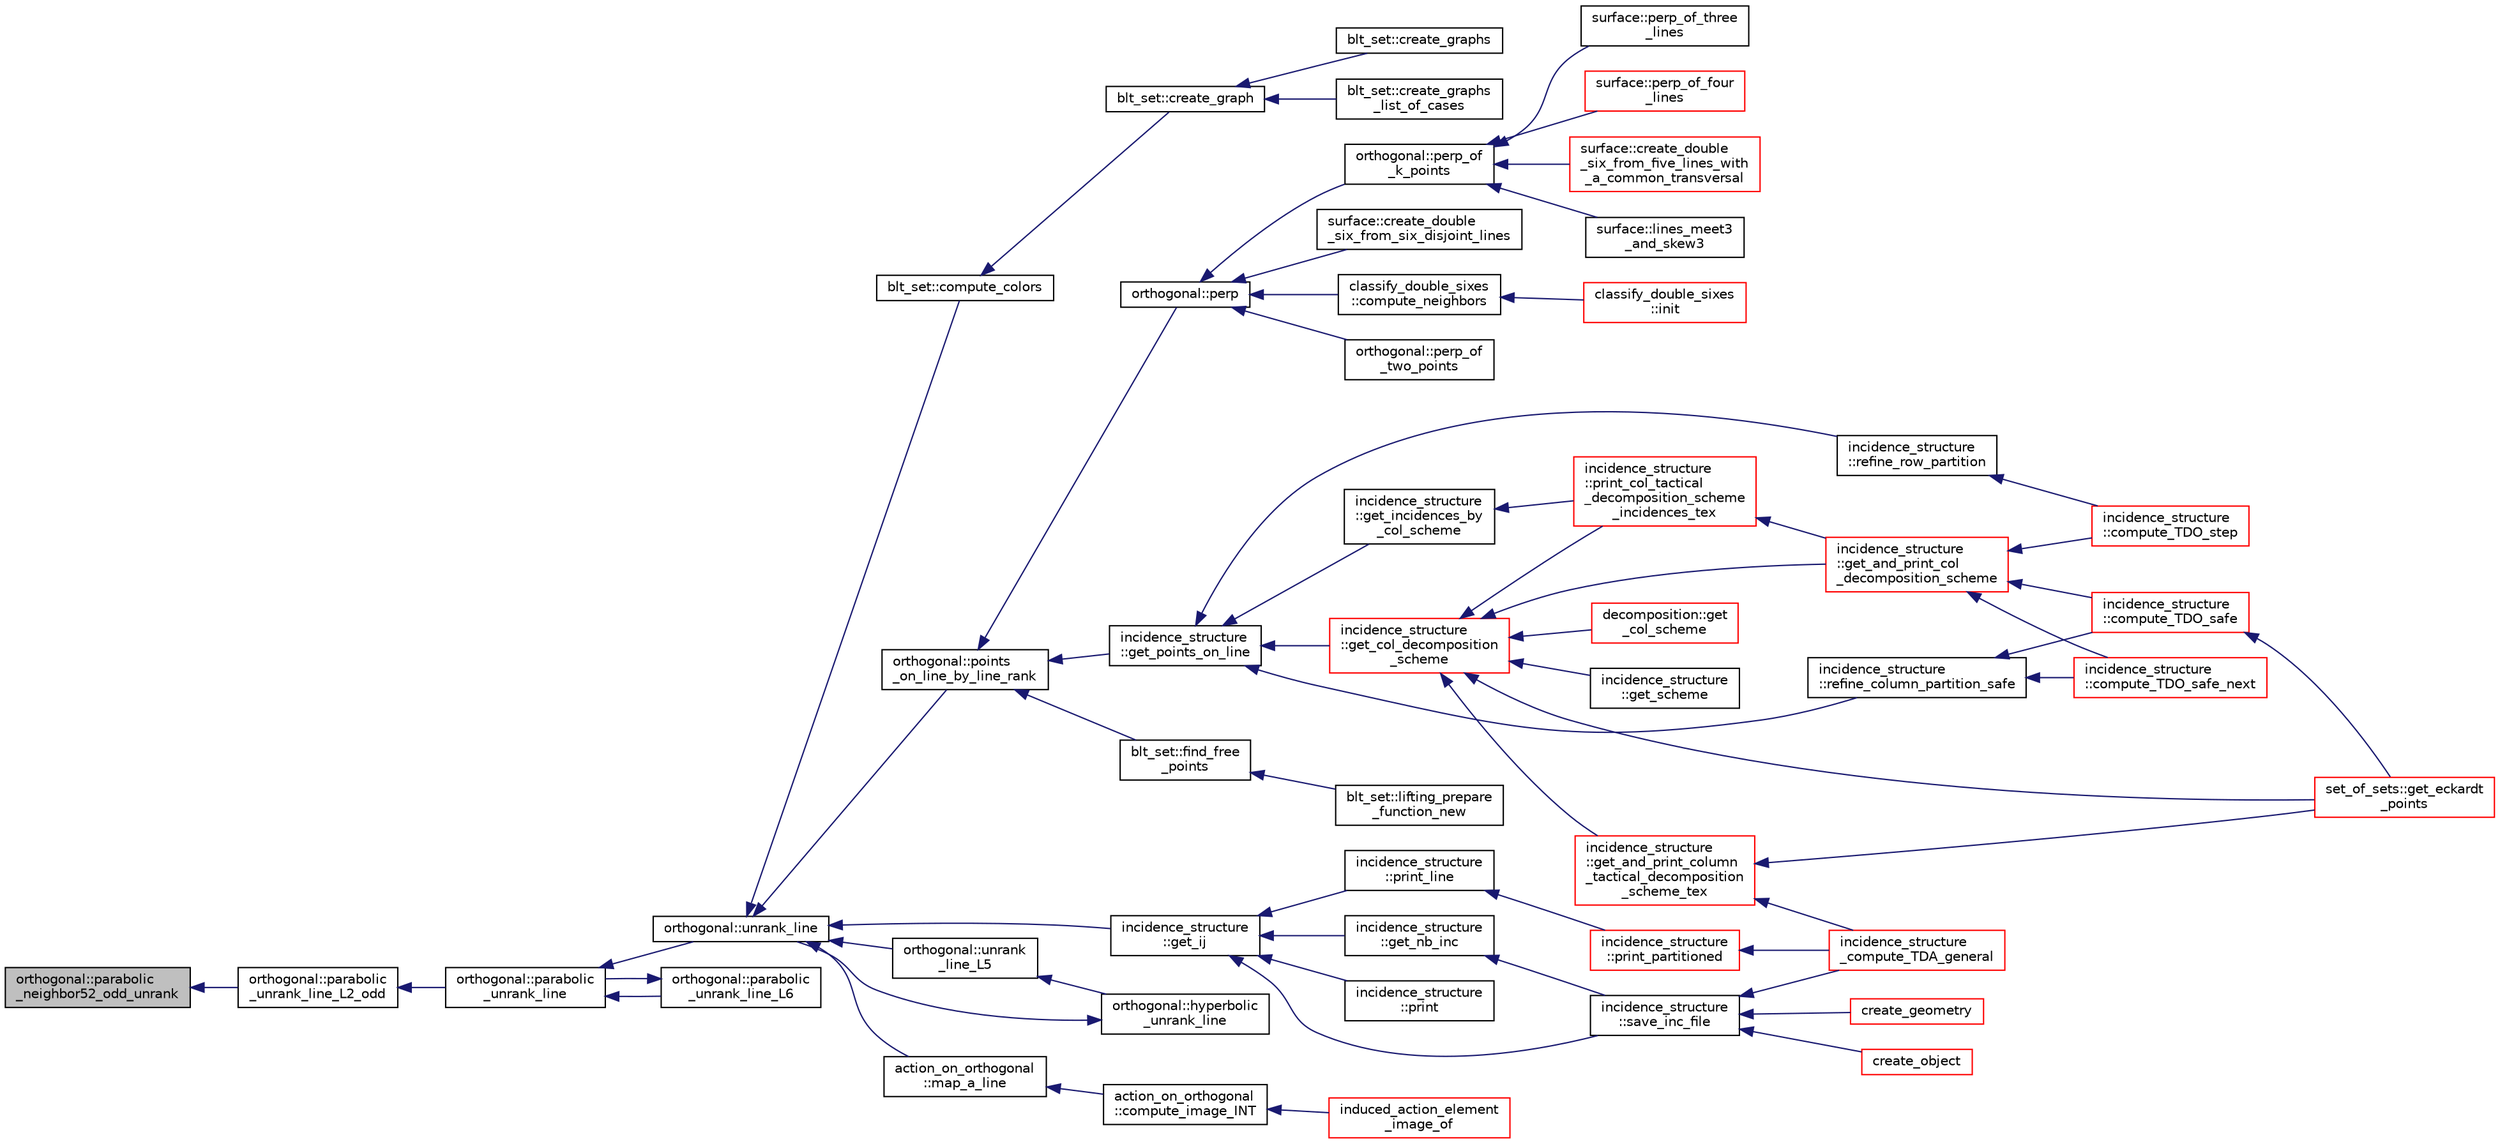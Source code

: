 digraph "orthogonal::parabolic_neighbor52_odd_unrank"
{
  edge [fontname="Helvetica",fontsize="10",labelfontname="Helvetica",labelfontsize="10"];
  node [fontname="Helvetica",fontsize="10",shape=record];
  rankdir="LR";
  Node21741 [label="orthogonal::parabolic\l_neighbor52_odd_unrank",height=0.2,width=0.4,color="black", fillcolor="grey75", style="filled", fontcolor="black"];
  Node21741 -> Node21742 [dir="back",color="midnightblue",fontsize="10",style="solid",fontname="Helvetica"];
  Node21742 [label="orthogonal::parabolic\l_unrank_line_L2_odd",height=0.2,width=0.4,color="black", fillcolor="white", style="filled",URL="$d7/daa/classorthogonal.html#a9ab8a29daee27c60803e2bf5026a9a9e"];
  Node21742 -> Node21743 [dir="back",color="midnightblue",fontsize="10",style="solid",fontname="Helvetica"];
  Node21743 [label="orthogonal::parabolic\l_unrank_line",height=0.2,width=0.4,color="black", fillcolor="white", style="filled",URL="$d7/daa/classorthogonal.html#a449cc51a62e11b8699befe951b0f8a4c"];
  Node21743 -> Node21744 [dir="back",color="midnightblue",fontsize="10",style="solid",fontname="Helvetica"];
  Node21744 [label="orthogonal::unrank_line",height=0.2,width=0.4,color="black", fillcolor="white", style="filled",URL="$d7/daa/classorthogonal.html#a27fec576f6e11b80dd4503fa3cf7611e"];
  Node21744 -> Node21745 [dir="back",color="midnightblue",fontsize="10",style="solid",fontname="Helvetica"];
  Node21745 [label="blt_set::compute_colors",height=0.2,width=0.4,color="black", fillcolor="white", style="filled",URL="$d1/d3d/classblt__set.html#a6629b3a1a50c0f2736034abaea6f7d63"];
  Node21745 -> Node21746 [dir="back",color="midnightblue",fontsize="10",style="solid",fontname="Helvetica"];
  Node21746 [label="blt_set::create_graph",height=0.2,width=0.4,color="black", fillcolor="white", style="filled",URL="$d1/d3d/classblt__set.html#ae92249ece99ffbc92e93e49cd5d5dccf"];
  Node21746 -> Node21747 [dir="back",color="midnightblue",fontsize="10",style="solid",fontname="Helvetica"];
  Node21747 [label="blt_set::create_graphs",height=0.2,width=0.4,color="black", fillcolor="white", style="filled",URL="$d1/d3d/classblt__set.html#a3f1d4a8ed15875c47b327949f26a4533"];
  Node21746 -> Node21748 [dir="back",color="midnightblue",fontsize="10",style="solid",fontname="Helvetica"];
  Node21748 [label="blt_set::create_graphs\l_list_of_cases",height=0.2,width=0.4,color="black", fillcolor="white", style="filled",URL="$d1/d3d/classblt__set.html#a91ad531d4154bd887182dbd6121476f3"];
  Node21744 -> Node21749 [dir="back",color="midnightblue",fontsize="10",style="solid",fontname="Helvetica"];
  Node21749 [label="orthogonal::points\l_on_line_by_line_rank",height=0.2,width=0.4,color="black", fillcolor="white", style="filled",URL="$d7/daa/classorthogonal.html#aec3f511b69d0a28340f93d6f904c5daa"];
  Node21749 -> Node21750 [dir="back",color="midnightblue",fontsize="10",style="solid",fontname="Helvetica"];
  Node21750 [label="blt_set::find_free\l_points",height=0.2,width=0.4,color="black", fillcolor="white", style="filled",URL="$d1/d3d/classblt__set.html#a71f82dd3dc4a901ea2a0949d2f1af302"];
  Node21750 -> Node21751 [dir="back",color="midnightblue",fontsize="10",style="solid",fontname="Helvetica"];
  Node21751 [label="blt_set::lifting_prepare\l_function_new",height=0.2,width=0.4,color="black", fillcolor="white", style="filled",URL="$d1/d3d/classblt__set.html#a1314b7c0a3b78ba54c0f61a397d8afce"];
  Node21749 -> Node21752 [dir="back",color="midnightblue",fontsize="10",style="solid",fontname="Helvetica"];
  Node21752 [label="orthogonal::perp",height=0.2,width=0.4,color="black", fillcolor="white", style="filled",URL="$d7/daa/classorthogonal.html#ae80e0fa8d1e8caddb9afbb466e3d3189"];
  Node21752 -> Node21753 [dir="back",color="midnightblue",fontsize="10",style="solid",fontname="Helvetica"];
  Node21753 [label="orthogonal::perp_of\l_two_points",height=0.2,width=0.4,color="black", fillcolor="white", style="filled",URL="$d7/daa/classorthogonal.html#a6a05fef2e61ed508bff66d6728c58ec0"];
  Node21752 -> Node21754 [dir="back",color="midnightblue",fontsize="10",style="solid",fontname="Helvetica"];
  Node21754 [label="orthogonal::perp_of\l_k_points",height=0.2,width=0.4,color="black", fillcolor="white", style="filled",URL="$d7/daa/classorthogonal.html#a6a92a4680dc76bb289141fc5c765f5fb"];
  Node21754 -> Node21755 [dir="back",color="midnightblue",fontsize="10",style="solid",fontname="Helvetica"];
  Node21755 [label="surface::lines_meet3\l_and_skew3",height=0.2,width=0.4,color="black", fillcolor="white", style="filled",URL="$d5/d88/classsurface.html#af87ed9d20b980a89342f20c206ae5790"];
  Node21754 -> Node21756 [dir="back",color="midnightblue",fontsize="10",style="solid",fontname="Helvetica"];
  Node21756 [label="surface::perp_of_three\l_lines",height=0.2,width=0.4,color="black", fillcolor="white", style="filled",URL="$d5/d88/classsurface.html#aaa43449a367799d405821a1cd5a7e644"];
  Node21754 -> Node21757 [dir="back",color="midnightblue",fontsize="10",style="solid",fontname="Helvetica"];
  Node21757 [label="surface::perp_of_four\l_lines",height=0.2,width=0.4,color="red", fillcolor="white", style="filled",URL="$d5/d88/classsurface.html#a8da8a93f1fcbf344eb943869b0d488f1"];
  Node21754 -> Node21767 [dir="back",color="midnightblue",fontsize="10",style="solid",fontname="Helvetica"];
  Node21767 [label="surface::create_double\l_six_from_five_lines_with\l_a_common_transversal",height=0.2,width=0.4,color="red", fillcolor="white", style="filled",URL="$d5/d88/classsurface.html#a6d8fafa386893521305e016011d55673"];
  Node21752 -> Node21781 [dir="back",color="midnightblue",fontsize="10",style="solid",fontname="Helvetica"];
  Node21781 [label="surface::create_double\l_six_from_six_disjoint_lines",height=0.2,width=0.4,color="black", fillcolor="white", style="filled",URL="$d5/d88/classsurface.html#a4c44f0a33d709edee71537547880dd87"];
  Node21752 -> Node21782 [dir="back",color="midnightblue",fontsize="10",style="solid",fontname="Helvetica"];
  Node21782 [label="classify_double_sixes\l::compute_neighbors",height=0.2,width=0.4,color="black", fillcolor="white", style="filled",URL="$dd/d23/classclassify__double__sixes.html#a675e241052c36c58063ddcfc06d209b2"];
  Node21782 -> Node21761 [dir="back",color="midnightblue",fontsize="10",style="solid",fontname="Helvetica"];
  Node21761 [label="classify_double_sixes\l::init",height=0.2,width=0.4,color="red", fillcolor="white", style="filled",URL="$dd/d23/classclassify__double__sixes.html#a8c5c41d5124b35379d626480ff225f7b"];
  Node21749 -> Node21783 [dir="back",color="midnightblue",fontsize="10",style="solid",fontname="Helvetica"];
  Node21783 [label="incidence_structure\l::get_points_on_line",height=0.2,width=0.4,color="black", fillcolor="white", style="filled",URL="$da/d8a/classincidence__structure.html#a1baf0d372125123bf55d27dacc720bda"];
  Node21783 -> Node21784 [dir="back",color="midnightblue",fontsize="10",style="solid",fontname="Helvetica"];
  Node21784 [label="incidence_structure\l::refine_column_partition_safe",height=0.2,width=0.4,color="black", fillcolor="white", style="filled",URL="$da/d8a/classincidence__structure.html#a958f8ddce2d53753adb1df588bf0e721"];
  Node21784 -> Node21785 [dir="back",color="midnightblue",fontsize="10",style="solid",fontname="Helvetica"];
  Node21785 [label="incidence_structure\l::compute_TDO_safe_next",height=0.2,width=0.4,color="red", fillcolor="white", style="filled",URL="$da/d8a/classincidence__structure.html#a7c315a348fc6bed0f8642767cc9cd7d1"];
  Node21784 -> Node21788 [dir="back",color="midnightblue",fontsize="10",style="solid",fontname="Helvetica"];
  Node21788 [label="incidence_structure\l::compute_TDO_safe",height=0.2,width=0.4,color="red", fillcolor="white", style="filled",URL="$da/d8a/classincidence__structure.html#ab1409e71c4b6855e49edfd3526644202"];
  Node21788 -> Node21789 [dir="back",color="midnightblue",fontsize="10",style="solid",fontname="Helvetica"];
  Node21789 [label="set_of_sets::get_eckardt\l_points",height=0.2,width=0.4,color="red", fillcolor="white", style="filled",URL="$da/dd6/classset__of__sets.html#af6713e71ef5a1b7cc7892d78900166c4"];
  Node21783 -> Node21802 [dir="back",color="midnightblue",fontsize="10",style="solid",fontname="Helvetica"];
  Node21802 [label="incidence_structure\l::refine_row_partition",height=0.2,width=0.4,color="black", fillcolor="white", style="filled",URL="$da/d8a/classincidence__structure.html#a6e1419be9f59e69fd83b44e6b11905ea"];
  Node21802 -> Node21803 [dir="back",color="midnightblue",fontsize="10",style="solid",fontname="Helvetica"];
  Node21803 [label="incidence_structure\l::compute_TDO_step",height=0.2,width=0.4,color="red", fillcolor="white", style="filled",URL="$da/d8a/classincidence__structure.html#a6175accaa64033df34d722c594a8b827"];
  Node21783 -> Node21807 [dir="back",color="midnightblue",fontsize="10",style="solid",fontname="Helvetica"];
  Node21807 [label="incidence_structure\l::get_incidences_by\l_col_scheme",height=0.2,width=0.4,color="black", fillcolor="white", style="filled",URL="$da/d8a/classincidence__structure.html#adacdd5e58318775f9d3049cbdf47c9ad"];
  Node21807 -> Node21808 [dir="back",color="midnightblue",fontsize="10",style="solid",fontname="Helvetica"];
  Node21808 [label="incidence_structure\l::print_col_tactical\l_decomposition_scheme\l_incidences_tex",height=0.2,width=0.4,color="red", fillcolor="white", style="filled",URL="$da/d8a/classincidence__structure.html#a56e24435baf9162d6c00080972b49b2c"];
  Node21808 -> Node21809 [dir="back",color="midnightblue",fontsize="10",style="solid",fontname="Helvetica"];
  Node21809 [label="incidence_structure\l::get_and_print_col\l_decomposition_scheme",height=0.2,width=0.4,color="red", fillcolor="white", style="filled",URL="$da/d8a/classincidence__structure.html#a0c51e7224f51f1434025ff6d8a10522c"];
  Node21809 -> Node21785 [dir="back",color="midnightblue",fontsize="10",style="solid",fontname="Helvetica"];
  Node21809 -> Node21788 [dir="back",color="midnightblue",fontsize="10",style="solid",fontname="Helvetica"];
  Node21809 -> Node21803 [dir="back",color="midnightblue",fontsize="10",style="solid",fontname="Helvetica"];
  Node21783 -> Node21811 [dir="back",color="midnightblue",fontsize="10",style="solid",fontname="Helvetica"];
  Node21811 [label="incidence_structure\l::get_col_decomposition\l_scheme",height=0.2,width=0.4,color="red", fillcolor="white", style="filled",URL="$da/d8a/classincidence__structure.html#a576b9add81a037a3d8f566ce28541673"];
  Node21811 -> Node21789 [dir="back",color="midnightblue",fontsize="10",style="solid",fontname="Helvetica"];
  Node21811 -> Node21812 [dir="back",color="midnightblue",fontsize="10",style="solid",fontname="Helvetica"];
  Node21812 [label="decomposition::get\l_col_scheme",height=0.2,width=0.4,color="red", fillcolor="white", style="filled",URL="$d3/d2b/classdecomposition.html#a998bb452e79a9e4afb13dd2c577f4bf3"];
  Node21811 -> Node21808 [dir="back",color="midnightblue",fontsize="10",style="solid",fontname="Helvetica"];
  Node21811 -> Node21809 [dir="back",color="midnightblue",fontsize="10",style="solid",fontname="Helvetica"];
  Node21811 -> Node21814 [dir="back",color="midnightblue",fontsize="10",style="solid",fontname="Helvetica"];
  Node21814 [label="incidence_structure\l::get_scheme",height=0.2,width=0.4,color="black", fillcolor="white", style="filled",URL="$da/d8a/classincidence__structure.html#a13191a7c41cd54c5a453e82395893ad9"];
  Node21811 -> Node21815 [dir="back",color="midnightblue",fontsize="10",style="solid",fontname="Helvetica"];
  Node21815 [label="incidence_structure\l::get_and_print_column\l_tactical_decomposition\l_scheme_tex",height=0.2,width=0.4,color="red", fillcolor="white", style="filled",URL="$da/d8a/classincidence__structure.html#a579c0686f4e480a4239e7a00c80f665f"];
  Node21815 -> Node21789 [dir="back",color="midnightblue",fontsize="10",style="solid",fontname="Helvetica"];
  Node21815 -> Node21816 [dir="back",color="midnightblue",fontsize="10",style="solid",fontname="Helvetica"];
  Node21816 [label="incidence_structure\l_compute_TDA_general",height=0.2,width=0.4,color="red", fillcolor="white", style="filled",URL="$df/d74/tl__geometry_8h.html#a21ab759f6e646f3fe703c17f39361448"];
  Node21744 -> Node21819 [dir="back",color="midnightblue",fontsize="10",style="solid",fontname="Helvetica"];
  Node21819 [label="orthogonal::unrank\l_line_L5",height=0.2,width=0.4,color="black", fillcolor="white", style="filled",URL="$d7/daa/classorthogonal.html#a64148a40b356447a00d985789ad74c82"];
  Node21819 -> Node21820 [dir="back",color="midnightblue",fontsize="10",style="solid",fontname="Helvetica"];
  Node21820 [label="orthogonal::hyperbolic\l_unrank_line",height=0.2,width=0.4,color="black", fillcolor="white", style="filled",URL="$d7/daa/classorthogonal.html#a94952194cdcc478feb676e97e2e272f2"];
  Node21820 -> Node21744 [dir="back",color="midnightblue",fontsize="10",style="solid",fontname="Helvetica"];
  Node21744 -> Node21821 [dir="back",color="midnightblue",fontsize="10",style="solid",fontname="Helvetica"];
  Node21821 [label="incidence_structure\l::get_ij",height=0.2,width=0.4,color="black", fillcolor="white", style="filled",URL="$da/d8a/classincidence__structure.html#a5ee9b327bdd0c2714cadff040a4c4678"];
  Node21821 -> Node21822 [dir="back",color="midnightblue",fontsize="10",style="solid",fontname="Helvetica"];
  Node21822 [label="incidence_structure\l::get_nb_inc",height=0.2,width=0.4,color="black", fillcolor="white", style="filled",URL="$da/d8a/classincidence__structure.html#acdc1d5ce64ece8aefa6bcc7656ed932c"];
  Node21822 -> Node21823 [dir="back",color="midnightblue",fontsize="10",style="solid",fontname="Helvetica"];
  Node21823 [label="incidence_structure\l::save_inc_file",height=0.2,width=0.4,color="black", fillcolor="white", style="filled",URL="$da/d8a/classincidence__structure.html#a4fd15671d6a99a4cae34a24e3c0b7705"];
  Node21823 -> Node21824 [dir="back",color="midnightblue",fontsize="10",style="solid",fontname="Helvetica"];
  Node21824 [label="create_object",height=0.2,width=0.4,color="red", fillcolor="white", style="filled",URL="$de/d10/hamming_8_c.html#a290a0a0fa4965131997904ad9fe1840b"];
  Node21823 -> Node21826 [dir="back",color="midnightblue",fontsize="10",style="solid",fontname="Helvetica"];
  Node21826 [label="create_geometry",height=0.2,width=0.4,color="red", fillcolor="white", style="filled",URL="$de/d10/hamming_8_c.html#abb255fb19bad84799f04dcf4ffddb57b"];
  Node21823 -> Node21816 [dir="back",color="midnightblue",fontsize="10",style="solid",fontname="Helvetica"];
  Node21821 -> Node21823 [dir="back",color="midnightblue",fontsize="10",style="solid",fontname="Helvetica"];
  Node21821 -> Node21827 [dir="back",color="midnightblue",fontsize="10",style="solid",fontname="Helvetica"];
  Node21827 [label="incidence_structure\l::print",height=0.2,width=0.4,color="black", fillcolor="white", style="filled",URL="$da/d8a/classincidence__structure.html#a3f2a71302ef03e37de0654794e2a2c1a"];
  Node21821 -> Node21828 [dir="back",color="midnightblue",fontsize="10",style="solid",fontname="Helvetica"];
  Node21828 [label="incidence_structure\l::print_line",height=0.2,width=0.4,color="black", fillcolor="white", style="filled",URL="$da/d8a/classincidence__structure.html#ae76fdf2cf39ba776ed86b0b910d7746a"];
  Node21828 -> Node21829 [dir="back",color="midnightblue",fontsize="10",style="solid",fontname="Helvetica"];
  Node21829 [label="incidence_structure\l::print_partitioned",height=0.2,width=0.4,color="red", fillcolor="white", style="filled",URL="$da/d8a/classincidence__structure.html#a9e18878f5cc9dbeca4806bd5aab5b054"];
  Node21829 -> Node21816 [dir="back",color="midnightblue",fontsize="10",style="solid",fontname="Helvetica"];
  Node21744 -> Node21830 [dir="back",color="midnightblue",fontsize="10",style="solid",fontname="Helvetica"];
  Node21830 [label="action_on_orthogonal\l::map_a_line",height=0.2,width=0.4,color="black", fillcolor="white", style="filled",URL="$dc/d87/classaction__on__orthogonal.html#ac7e41a4bbc9e0f2813f2f7030f3ed177"];
  Node21830 -> Node21831 [dir="back",color="midnightblue",fontsize="10",style="solid",fontname="Helvetica"];
  Node21831 [label="action_on_orthogonal\l::compute_image_INT",height=0.2,width=0.4,color="black", fillcolor="white", style="filled",URL="$dc/d87/classaction__on__orthogonal.html#a53cee5a150163f7614151b9cd1fc06f3"];
  Node21831 -> Node21832 [dir="back",color="midnightblue",fontsize="10",style="solid",fontname="Helvetica"];
  Node21832 [label="induced_action_element\l_image_of",height=0.2,width=0.4,color="red", fillcolor="white", style="filled",URL="$d3/d27/interface_8_c.html#a821850d6c3988dd122de0489cd36f0f0"];
  Node21743 -> Node22032 [dir="back",color="midnightblue",fontsize="10",style="solid",fontname="Helvetica"];
  Node22032 [label="orthogonal::parabolic\l_unrank_line_L6",height=0.2,width=0.4,color="black", fillcolor="white", style="filled",URL="$d7/daa/classorthogonal.html#a3fecd8b43b3e09d6b35e550850b11d56"];
  Node22032 -> Node21743 [dir="back",color="midnightblue",fontsize="10",style="solid",fontname="Helvetica"];
}
